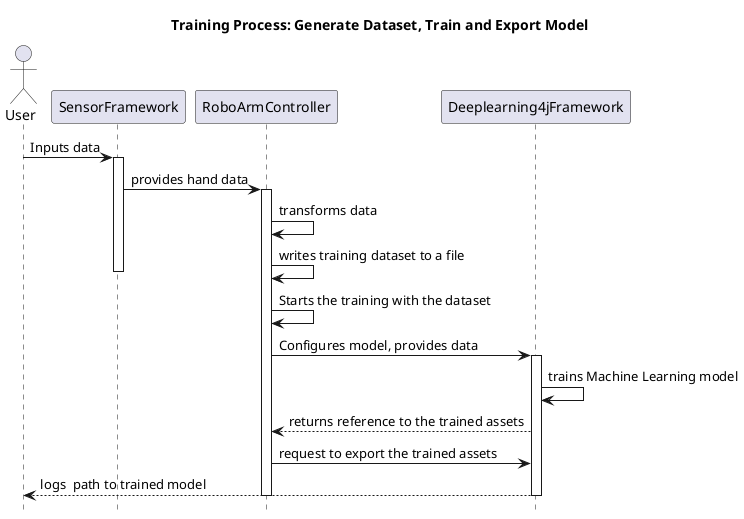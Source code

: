 @startuml
title Training Process: Generate Dataset, Train and Export Model
actor User
User -> SensorFramework: Inputs data
activate SensorFramework
SensorFramework -> RoboArmController: provides hand data
activate RoboArmController
RoboArmController -> RoboArmController: transforms data
RoboArmController -> RoboArmController: writes training dataset to a file
deactivate SensorFramework
RoboArmController -> RoboArmController: Starts the training with the dataset
RoboArmController -> Deeplearning4jFramework : Configures model, provides data
activate Deeplearning4jFramework
Deeplearning4jFramework -> Deeplearning4jFramework: trains Machine Learning model
Deeplearning4jFramework --> RoboArmController: returns reference to the trained assets
RoboArmController -> Deeplearning4jFramework: request to export the trained assets
Deeplearning4jFramework --> User: logs  path to trained model
deactivate Deeplearning4jFramework
deactivate RoboArmController
hide footbox
@enduml